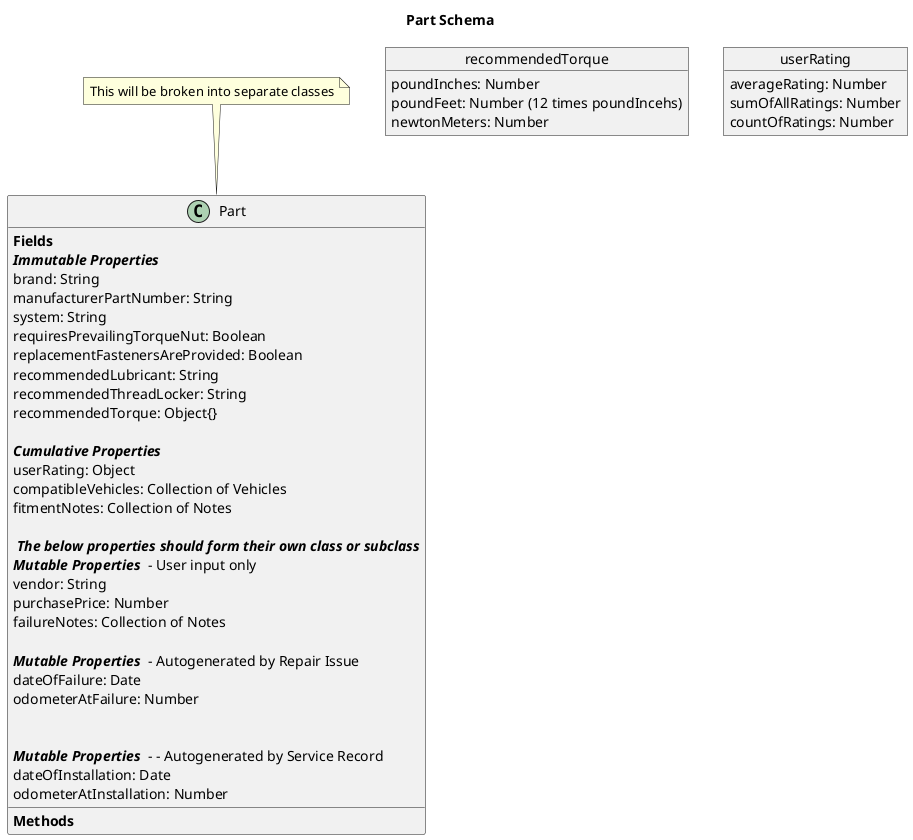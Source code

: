@startuml

title Part Schema


class Part{
{field}**Fields**
**//Immutable Properties//**
brand: String
manufacturerPartNumber: String
system: String
requiresPrevailingTorqueNut: Boolean
replacementFastenersAreProvided: Boolean
recommendedLubricant: String
recommendedThreadLocker: String
recommendedTorque: Object{}

**//Cumulative Properties//**
userRating: Object
compatibleVehicles: Collection of Vehicles
fitmentNotes: Collection of Notes

//** The below properties should form their own class or subclass**//
**//Mutable Properties//**  - User input only
vendor: String
purchasePrice: Number
failureNotes: Collection of Notes

**//Mutable Properties//**  - Autogenerated by Repair Issue
dateOfFailure: Date
odometerAtFailure: Number


**//Mutable Properties//**  - - Autogenerated by Service Record
dateOfInstallation: Date
odometerAtInstallation: Number



{method}**Methods**
}


object recommendedTorque {
poundInches: Number
poundFeet: Number (12 times poundIncehs)
newtonMeters: Number
}

object userRating {
averageRating: Number
sumOfAllRatings: Number
countOfRatings: Number
}

note as N1
  This will be broken into separate classes
end note

N1 -- Part

@enduml